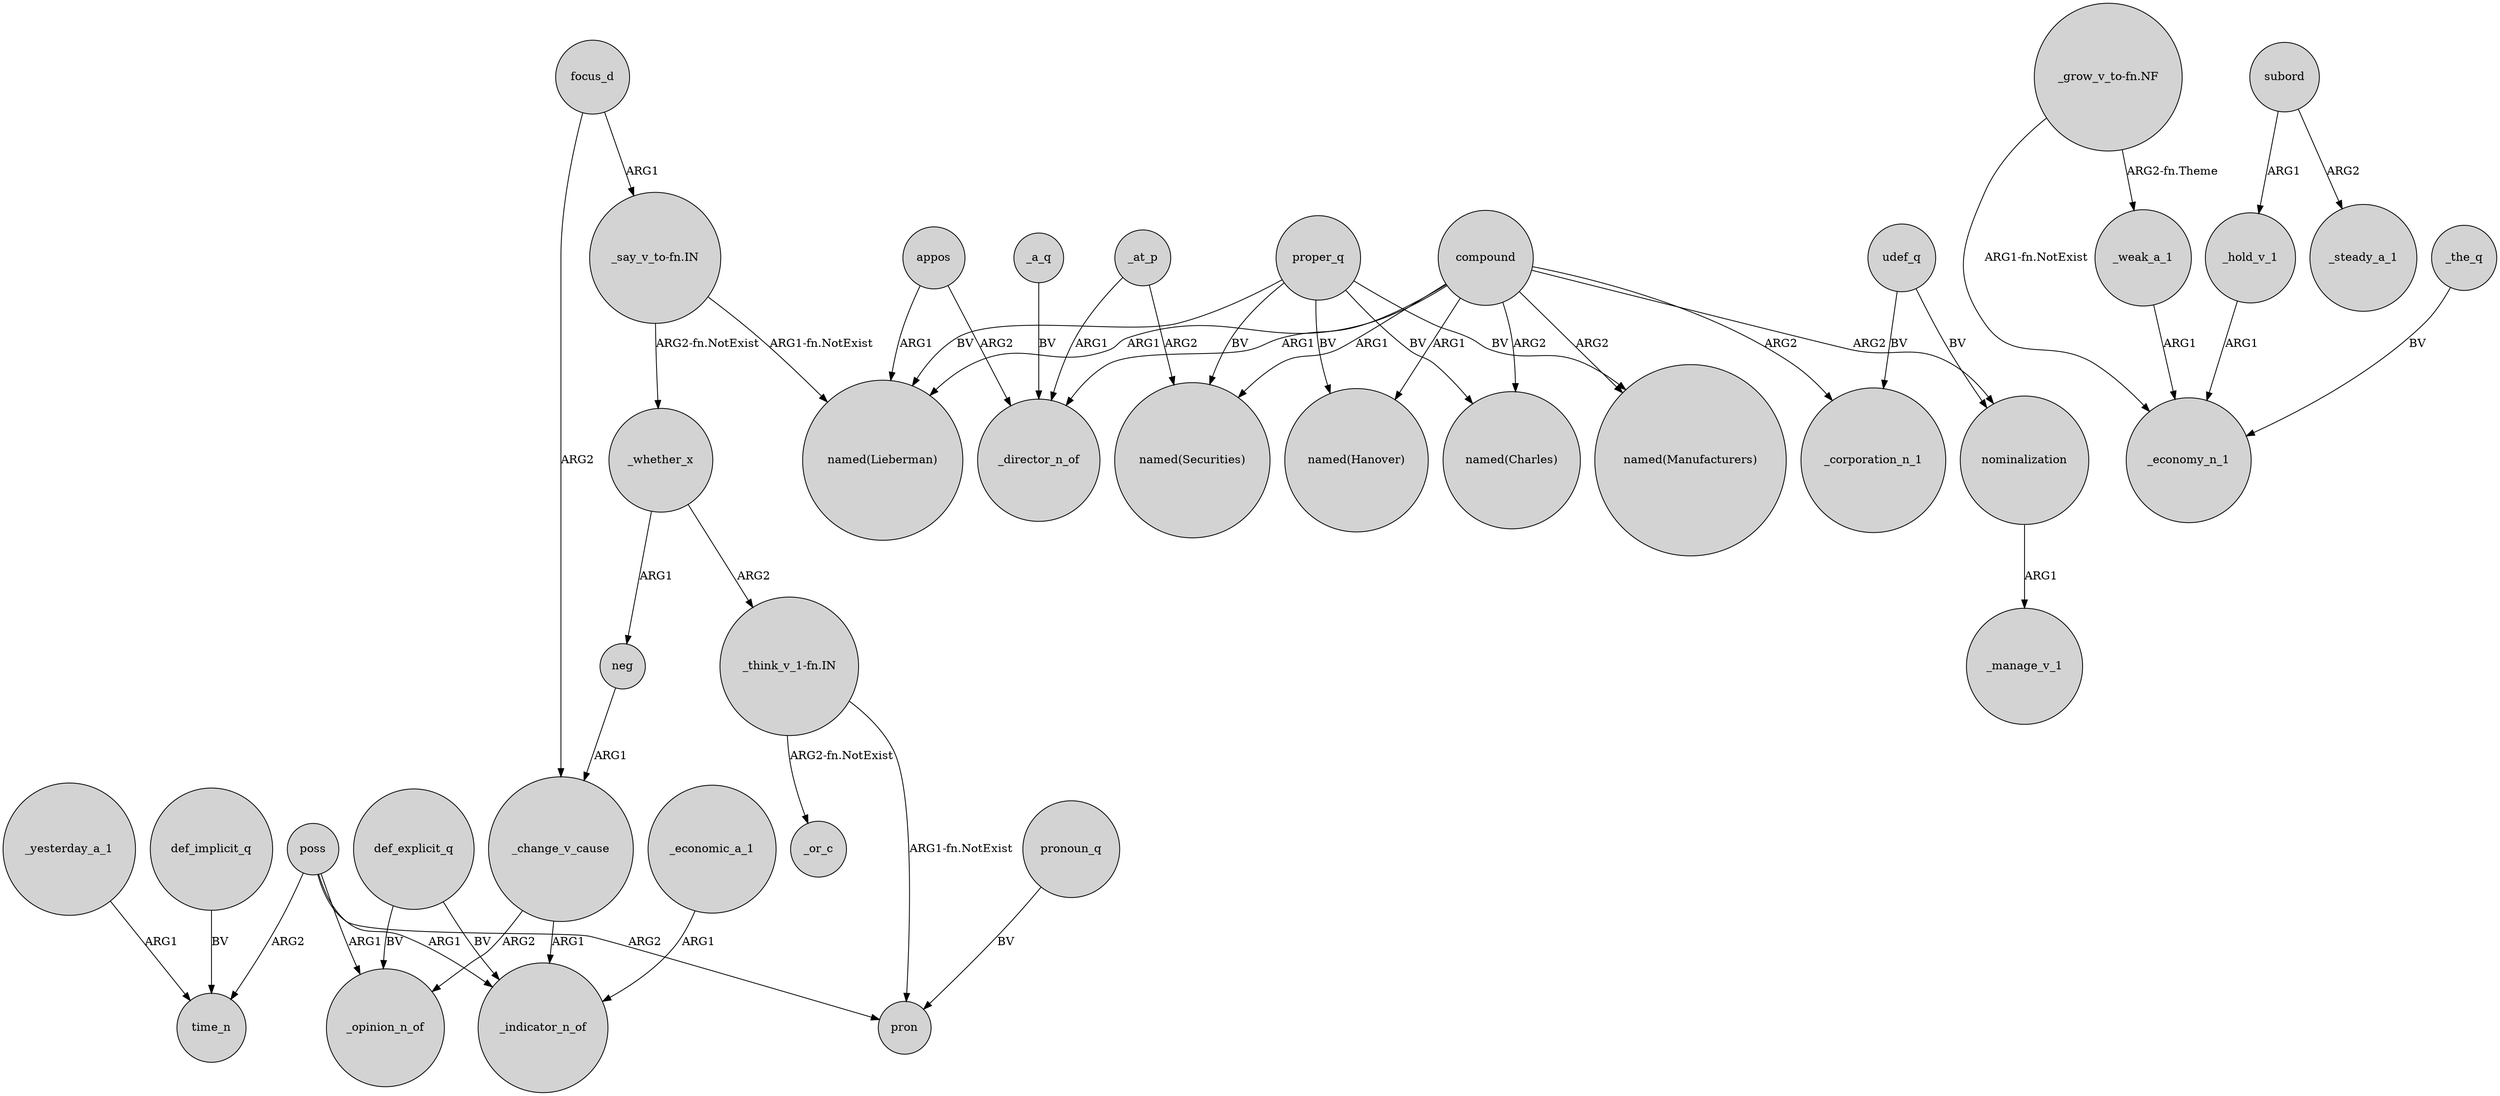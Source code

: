 digraph {
	node [shape=circle style=filled]
	_yesterday_a_1 -> time_n [label=ARG1]
	"_grow_v_to-fn.NF" -> _economy_n_1 [label="ARG1-fn.NotExist"]
	"_grow_v_to-fn.NF" -> _weak_a_1 [label="ARG2-fn.Theme"]
	_whether_x -> neg [label=ARG1]
	poss -> pron [label=ARG2]
	"_think_v_1-fn.IN" -> _or_c [label="ARG2-fn.NotExist"]
	_at_p -> "named(Securities)" [label=ARG2]
	def_explicit_q -> _opinion_n_of [label=BV]
	appos -> "named(Lieberman)" [label=ARG1]
	"_think_v_1-fn.IN" -> pron [label="ARG1-fn.NotExist"]
	_hold_v_1 -> _economy_n_1 [label=ARG1]
	poss -> _opinion_n_of [label=ARG1]
	compound -> _corporation_n_1 [label=ARG2]
	_the_q -> _economy_n_1 [label=BV]
	neg -> _change_v_cause [label=ARG1]
	poss -> time_n [label=ARG2]
	compound -> nominalization [label=ARG2]
	proper_q -> "named(Manufacturers)" [label=BV]
	"_say_v_to-fn.IN" -> _whether_x [label="ARG2-fn.NotExist"]
	focus_d -> "_say_v_to-fn.IN" [label=ARG1]
	_weak_a_1 -> _economy_n_1 [label=ARG1]
	pronoun_q -> pron [label=BV]
	_economic_a_1 -> _indicator_n_of [label=ARG1]
	udef_q -> _corporation_n_1 [label=BV]
	focus_d -> _change_v_cause [label=ARG2]
	proper_q -> "named(Lieberman)" [label=BV]
	compound -> "named(Lieberman)" [label=ARG1]
	_at_p -> _director_n_of [label=ARG1]
	_whether_x -> "_think_v_1-fn.IN" [label=ARG2]
	subord -> _steady_a_1 [label=ARG2]
	"_say_v_to-fn.IN" -> "named(Lieberman)" [label="ARG1-fn.NotExist"]
	_a_q -> _director_n_of [label=BV]
	poss -> _indicator_n_of [label=ARG1]
	_change_v_cause -> _indicator_n_of [label=ARG1]
	proper_q -> "named(Securities)" [label=BV]
	udef_q -> nominalization [label=BV]
	subord -> _hold_v_1 [label=ARG1]
	proper_q -> "named(Charles)" [label=BV]
	proper_q -> "named(Hanover)" [label=BV]
	compound -> "named(Manufacturers)" [label=ARG2]
	def_explicit_q -> _indicator_n_of [label=BV]
	compound -> "named(Hanover)" [label=ARG1]
	_change_v_cause -> _opinion_n_of [label=ARG2]
	compound -> "named(Charles)" [label=ARG2]
	compound -> _director_n_of [label=ARG1]
	nominalization -> _manage_v_1 [label=ARG1]
	appos -> _director_n_of [label=ARG2]
	compound -> "named(Securities)" [label=ARG1]
	def_implicit_q -> time_n [label=BV]
}
